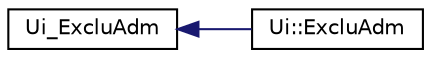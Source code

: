 digraph "Graphical Class Hierarchy"
{
 // LATEX_PDF_SIZE
  edge [fontname="Helvetica",fontsize="10",labelfontname="Helvetica",labelfontsize="10"];
  node [fontname="Helvetica",fontsize="10",shape=record];
  rankdir="LR";
  Node0 [label="Ui_ExcluAdm",height=0.2,width=0.4,color="black", fillcolor="white", style="filled",URL="$class_ui___exclu_adm.html",tooltip=" "];
  Node0 -> Node1 [dir="back",color="midnightblue",fontsize="10",style="solid",fontname="Helvetica"];
  Node1 [label="Ui::ExcluAdm",height=0.2,width=0.4,color="black", fillcolor="white", style="filled",URL="$class_ui_1_1_exclu_adm.html",tooltip=" "];
}
